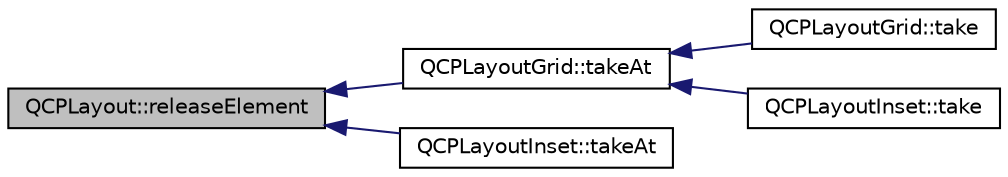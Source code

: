 digraph "QCPLayout::releaseElement"
{
  edge [fontname="Helvetica",fontsize="10",labelfontname="Helvetica",labelfontsize="10"];
  node [fontname="Helvetica",fontsize="10",shape=record];
  rankdir="LR";
  Node29 [label="QCPLayout::releaseElement",height=0.2,width=0.4,color="black", fillcolor="grey75", style="filled", fontcolor="black"];
  Node29 -> Node30 [dir="back",color="midnightblue",fontsize="10",style="solid",fontname="Helvetica"];
  Node30 [label="QCPLayoutGrid::takeAt",height=0.2,width=0.4,color="black", fillcolor="white", style="filled",URL="$df/dd4/class_q_c_p_layout_grid.html#acc1277394ff8a6432e111ff9463e6375"];
  Node30 -> Node31 [dir="back",color="midnightblue",fontsize="10",style="solid",fontname="Helvetica"];
  Node31 [label="QCPLayoutGrid::take",height=0.2,width=0.4,color="black", fillcolor="white", style="filled",URL="$df/dd4/class_q_c_p_layout_grid.html#a666a9fe9e92054436f9b66eba25cca0c"];
  Node30 -> Node32 [dir="back",color="midnightblue",fontsize="10",style="solid",fontname="Helvetica"];
  Node32 [label="QCPLayoutInset::take",height=0.2,width=0.4,color="black", fillcolor="white", style="filled",URL="$db/d91/class_q_c_p_layout_inset.html#a9ac707ccff650633b97f52dd5cddcf49"];
  Node29 -> Node33 [dir="back",color="midnightblue",fontsize="10",style="solid",fontname="Helvetica"];
  Node33 [label="QCPLayoutInset::takeAt",height=0.2,width=0.4,color="black", fillcolor="white", style="filled",URL="$db/d91/class_q_c_p_layout_inset.html#ad6756a3b507e20496aaf7f5ca16c47d1"];
}
